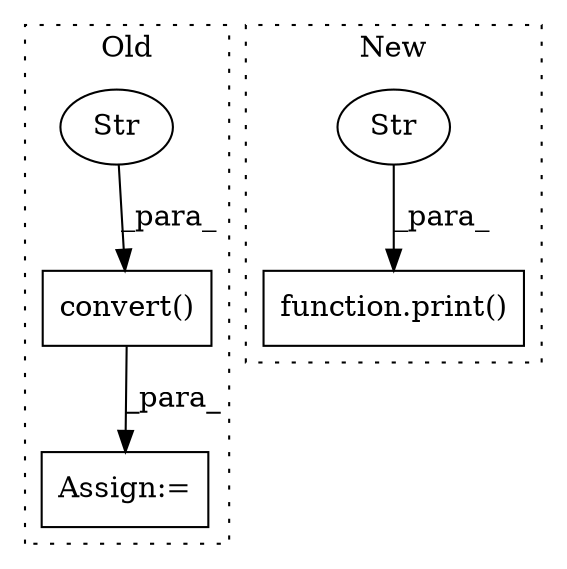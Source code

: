 digraph G {
subgraph cluster0 {
1 [label="convert()" a="75" s="2403,2442" l="34,1" shape="box"];
3 [label="Str" a="66" s="2437" l="5" shape="ellipse"];
4 [label="Assign:=" a="68" s="2945" l="3" shape="box"];
label = "Old";
style="dotted";
}
subgraph cluster1 {
2 [label="function.print()" a="75" s="1031,1071" l="6,1" shape="box"];
5 [label="Str" a="66" s="1037" l="34" shape="ellipse"];
label = "New";
style="dotted";
}
1 -> 4 [label="_para_"];
3 -> 1 [label="_para_"];
5 -> 2 [label="_para_"];
}
